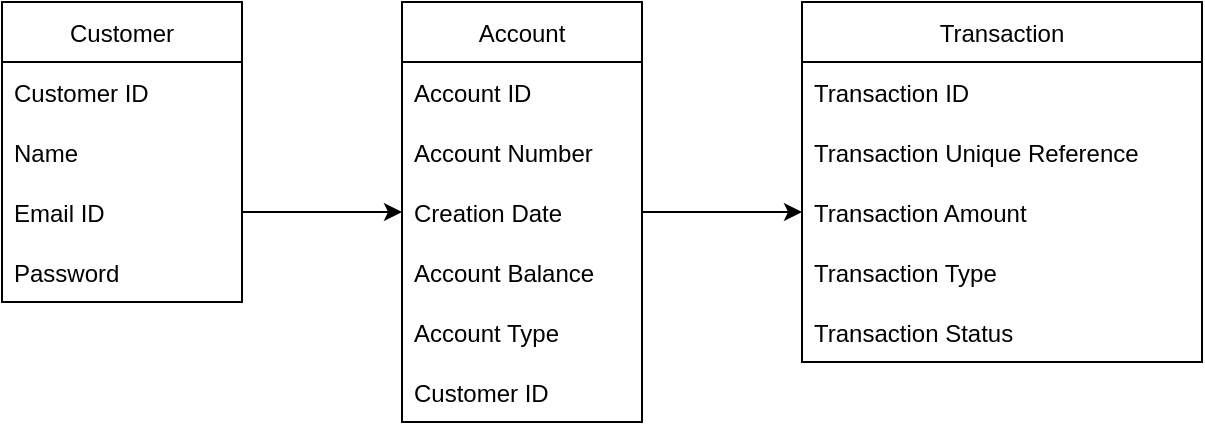 <mxfile version="13.3.1" type="device"><diagram id="6rSrOl18o9TWaO2Xkm-1" name="Page-1"><mxGraphModel dx="1662" dy="822" grid="1" gridSize="10" guides="1" tooltips="1" connect="1" arrows="1" fold="1" page="1" pageScale="1" pageWidth="850" pageHeight="1100" math="0" shadow="0"><root><mxCell id="0"/><mxCell id="1" parent="0"/><mxCell id="K6s4vOLedWOreV3Ae4cy-4" value="Customer" style="swimlane;fontStyle=0;childLayout=stackLayout;horizontal=1;startSize=30;horizontalStack=0;resizeParent=1;resizeParentMax=0;resizeLast=0;collapsible=1;marginBottom=0;direction=east;" parent="1" vertex="1"><mxGeometry x="120" y="120" width="120" height="150" as="geometry"><mxRectangle x="240" y="330" width="80" height="30" as="alternateBounds"/></mxGeometry></mxCell><mxCell id="K6s4vOLedWOreV3Ae4cy-5" value="Customer ID" style="text;strokeColor=none;fillColor=none;align=left;verticalAlign=middle;spacingLeft=4;spacingRight=4;overflow=hidden;points=[[0,0.5],[1,0.5]];portConstraint=eastwest;rotatable=0;" parent="K6s4vOLedWOreV3Ae4cy-4" vertex="1"><mxGeometry y="30" width="120" height="30" as="geometry"/></mxCell><mxCell id="Zv3qj_rBeQLQ2FtETUTE-1" value="Name" style="text;strokeColor=none;fillColor=none;align=left;verticalAlign=middle;spacingLeft=4;spacingRight=4;overflow=hidden;points=[[0,0.5],[1,0.5]];portConstraint=eastwest;rotatable=0;" vertex="1" parent="K6s4vOLedWOreV3Ae4cy-4"><mxGeometry y="60" width="120" height="30" as="geometry"/></mxCell><mxCell id="K6s4vOLedWOreV3Ae4cy-7" value="Email ID" style="text;strokeColor=none;fillColor=none;align=left;verticalAlign=middle;spacingLeft=4;spacingRight=4;overflow=hidden;points=[[0,0.5],[1,0.5]];portConstraint=eastwest;rotatable=0;" parent="K6s4vOLedWOreV3Ae4cy-4" vertex="1"><mxGeometry y="90" width="120" height="30" as="geometry"/></mxCell><mxCell id="K6s4vOLedWOreV3Ae4cy-9" value="Password" style="text;strokeColor=none;fillColor=none;align=left;verticalAlign=middle;spacingLeft=4;spacingRight=4;overflow=hidden;points=[[0,0.5],[1,0.5]];portConstraint=eastwest;rotatable=0;" parent="K6s4vOLedWOreV3Ae4cy-4" vertex="1"><mxGeometry y="120" width="120" height="30" as="geometry"/></mxCell><mxCell id="K6s4vOLedWOreV3Ae4cy-10" value="Account" style="swimlane;fontStyle=0;childLayout=stackLayout;horizontal=1;startSize=30;horizontalStack=0;resizeParent=1;resizeParentMax=0;resizeLast=0;collapsible=1;marginBottom=0;" parent="1" vertex="1"><mxGeometry x="320" y="120" width="120" height="210" as="geometry"/></mxCell><mxCell id="K6s4vOLedWOreV3Ae4cy-11" value="Account ID" style="text;strokeColor=none;fillColor=none;align=left;verticalAlign=middle;spacingLeft=4;spacingRight=4;overflow=hidden;points=[[0,0.5],[1,0.5]];portConstraint=eastwest;rotatable=0;" parent="K6s4vOLedWOreV3Ae4cy-10" vertex="1"><mxGeometry y="30" width="120" height="30" as="geometry"/></mxCell><mxCell id="Zv3qj_rBeQLQ2FtETUTE-2" value="Account Number" style="text;strokeColor=none;fillColor=none;align=left;verticalAlign=middle;spacingLeft=4;spacingRight=4;overflow=hidden;points=[[0,0.5],[1,0.5]];portConstraint=eastwest;rotatable=0;" vertex="1" parent="K6s4vOLedWOreV3Ae4cy-10"><mxGeometry y="60" width="120" height="30" as="geometry"/></mxCell><mxCell id="K6s4vOLedWOreV3Ae4cy-12" value="Creation Date" style="text;strokeColor=none;fillColor=none;align=left;verticalAlign=middle;spacingLeft=4;spacingRight=4;overflow=hidden;points=[[0,0.5],[1,0.5]];portConstraint=eastwest;rotatable=0;" parent="K6s4vOLedWOreV3Ae4cy-10" vertex="1"><mxGeometry y="90" width="120" height="30" as="geometry"/></mxCell><mxCell id="K6s4vOLedWOreV3Ae4cy-13" value="Account Balance" style="text;strokeColor=none;fillColor=none;align=left;verticalAlign=middle;spacingLeft=4;spacingRight=4;overflow=hidden;points=[[0,0.5],[1,0.5]];portConstraint=eastwest;rotatable=0;" parent="K6s4vOLedWOreV3Ae4cy-10" vertex="1"><mxGeometry y="120" width="120" height="30" as="geometry"/></mxCell><mxCell id="Zv3qj_rBeQLQ2FtETUTE-3" value="Account Type" style="text;strokeColor=none;fillColor=none;align=left;verticalAlign=middle;spacingLeft=4;spacingRight=4;overflow=hidden;points=[[0,0.5],[1,0.5]];portConstraint=eastwest;rotatable=0;" vertex="1" parent="K6s4vOLedWOreV3Ae4cy-10"><mxGeometry y="150" width="120" height="30" as="geometry"/></mxCell><mxCell id="K6s4vOLedWOreV3Ae4cy-15" value="Customer ID" style="text;strokeColor=none;fillColor=none;align=left;verticalAlign=middle;spacingLeft=4;spacingRight=4;overflow=hidden;points=[[0,0.5],[1,0.5]];portConstraint=eastwest;rotatable=0;" parent="K6s4vOLedWOreV3Ae4cy-10" vertex="1"><mxGeometry y="180" width="120" height="30" as="geometry"/></mxCell><mxCell id="K6s4vOLedWOreV3Ae4cy-16" value="Transaction" style="swimlane;fontStyle=0;childLayout=stackLayout;horizontal=1;startSize=30;horizontalStack=0;resizeParent=1;resizeParentMax=0;resizeLast=0;collapsible=1;marginBottom=0;" parent="1" vertex="1"><mxGeometry x="520" y="120" width="200" height="180" as="geometry"/></mxCell><mxCell id="K6s4vOLedWOreV3Ae4cy-17" value="Transaction ID" style="text;strokeColor=none;fillColor=none;align=left;verticalAlign=middle;spacingLeft=4;spacingRight=4;overflow=hidden;points=[[0,0.5],[1,0.5]];portConstraint=eastwest;rotatable=0;" parent="K6s4vOLedWOreV3Ae4cy-16" vertex="1"><mxGeometry y="30" width="200" height="30" as="geometry"/></mxCell><mxCell id="Zv3qj_rBeQLQ2FtETUTE-4" value="Transaction Unique Reference" style="text;strokeColor=none;fillColor=none;align=left;verticalAlign=middle;spacingLeft=4;spacingRight=4;overflow=hidden;points=[[0,0.5],[1,0.5]];portConstraint=eastwest;rotatable=0;" vertex="1" parent="K6s4vOLedWOreV3Ae4cy-16"><mxGeometry y="60" width="200" height="30" as="geometry"/></mxCell><mxCell id="K6s4vOLedWOreV3Ae4cy-18" value="Transaction Amount" style="text;strokeColor=none;fillColor=none;align=left;verticalAlign=middle;spacingLeft=4;spacingRight=4;overflow=hidden;points=[[0,0.5],[1,0.5]];portConstraint=eastwest;rotatable=0;" parent="K6s4vOLedWOreV3Ae4cy-16" vertex="1"><mxGeometry y="90" width="200" height="30" as="geometry"/></mxCell><mxCell id="K6s4vOLedWOreV3Ae4cy-19" value="Transaction Type" style="text;strokeColor=none;fillColor=none;align=left;verticalAlign=middle;spacingLeft=4;spacingRight=4;overflow=hidden;points=[[0,0.5],[1,0.5]];portConstraint=eastwest;rotatable=0;" parent="K6s4vOLedWOreV3Ae4cy-16" vertex="1"><mxGeometry y="120" width="200" height="30" as="geometry"/></mxCell><mxCell id="K6s4vOLedWOreV3Ae4cy-20" value="Transaction Status" style="text;strokeColor=none;fillColor=none;align=left;verticalAlign=middle;spacingLeft=4;spacingRight=4;overflow=hidden;points=[[0,0.5],[1,0.5]];portConstraint=eastwest;rotatable=0;" parent="K6s4vOLedWOreV3Ae4cy-16" vertex="1"><mxGeometry y="150" width="200" height="30" as="geometry"/></mxCell><mxCell id="Zv3qj_rBeQLQ2FtETUTE-6" value="" style="edgeStyle=orthogonalEdgeStyle;rounded=0;orthogonalLoop=1;jettySize=auto;html=1;" edge="1" parent="1" source="K6s4vOLedWOreV3Ae4cy-12" target="K6s4vOLedWOreV3Ae4cy-18"><mxGeometry relative="1" as="geometry"/></mxCell><mxCell id="Zv3qj_rBeQLQ2FtETUTE-7" value="" style="edgeStyle=orthogonalEdgeStyle;rounded=0;orthogonalLoop=1;jettySize=auto;html=1;" edge="1" parent="1" source="K6s4vOLedWOreV3Ae4cy-7" target="K6s4vOLedWOreV3Ae4cy-12"><mxGeometry relative="1" as="geometry"/></mxCell></root></mxGraphModel></diagram></mxfile>